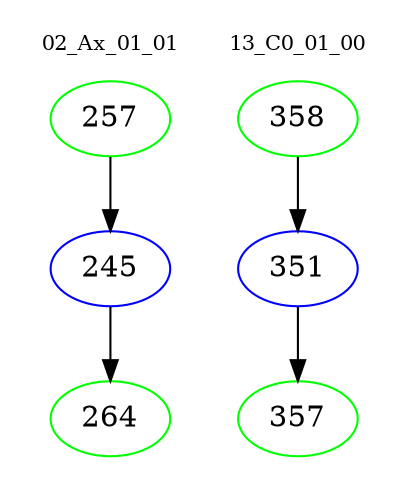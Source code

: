 digraph{
subgraph cluster_0 {
color = white
label = "02_Ax_01_01";
fontsize=10;
T0_257 [label="257", color="green"]
T0_257 -> T0_245 [color="black"]
T0_245 [label="245", color="blue"]
T0_245 -> T0_264 [color="black"]
T0_264 [label="264", color="green"]
}
subgraph cluster_1 {
color = white
label = "13_C0_01_00";
fontsize=10;
T1_358 [label="358", color="green"]
T1_358 -> T1_351 [color="black"]
T1_351 [label="351", color="blue"]
T1_351 -> T1_357 [color="black"]
T1_357 [label="357", color="green"]
}
}
